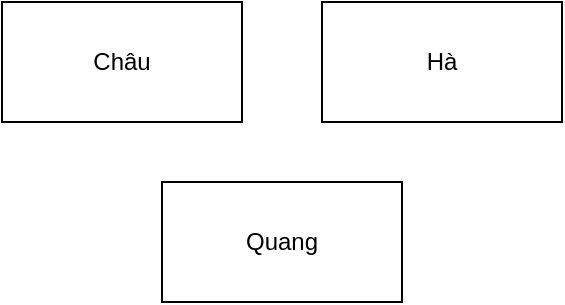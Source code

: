 <mxfile version="17.4.6" type="github">
  <diagram id="eD1OK1vks3cDN-6VqT9p" name="Page-1">
    <mxGraphModel dx="1038" dy="519" grid="1" gridSize="10" guides="1" tooltips="1" connect="1" arrows="1" fold="1" page="1" pageScale="1" pageWidth="850" pageHeight="1100" math="0" shadow="0">
      <root>
        <mxCell id="0" />
        <mxCell id="1" parent="0" />
        <mxCell id="WA2iUegmA6f0LPMmRiiF-1" value="&lt;div&gt;Quang&lt;/div&gt;" style="rounded=0;whiteSpace=wrap;html=1;" vertex="1" parent="1">
          <mxGeometry x="360" y="240" width="120" height="60" as="geometry" />
        </mxCell>
        <mxCell id="WA2iUegmA6f0LPMmRiiF-2" value="Châu" style="rounded=0;whiteSpace=wrap;html=1;" vertex="1" parent="1">
          <mxGeometry x="280" y="150" width="120" height="60" as="geometry" />
        </mxCell>
        <mxCell id="WA2iUegmA6f0LPMmRiiF-3" value="Hà" style="rounded=0;whiteSpace=wrap;html=1;" vertex="1" parent="1">
          <mxGeometry x="440" y="150" width="120" height="60" as="geometry" />
        </mxCell>
      </root>
    </mxGraphModel>
  </diagram>
</mxfile>
